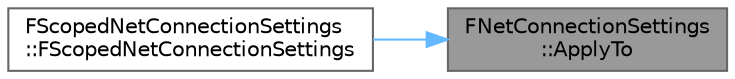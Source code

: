 digraph "FNetConnectionSettings::ApplyTo"
{
 // INTERACTIVE_SVG=YES
 // LATEX_PDF_SIZE
  bgcolor="transparent";
  edge [fontname=Helvetica,fontsize=10,labelfontname=Helvetica,labelfontsize=10];
  node [fontname=Helvetica,fontsize=10,shape=box,height=0.2,width=0.4];
  rankdir="RL";
  Node1 [id="Node000001",label="FNetConnectionSettings\l::ApplyTo",height=0.2,width=0.4,color="gray40", fillcolor="grey60", style="filled", fontcolor="black",tooltip=" "];
  Node1 -> Node2 [id="edge1_Node000001_Node000002",dir="back",color="steelblue1",style="solid",tooltip=" "];
  Node2 [id="Node000002",label="FScopedNetConnectionSettings\l::FScopedNetConnectionSettings",height=0.2,width=0.4,color="grey40", fillcolor="white", style="filled",URL="$d8/d5c/structFScopedNetConnectionSettings.html#abded374d19f50eeac50a10e2c64581f0",tooltip=" "];
}
